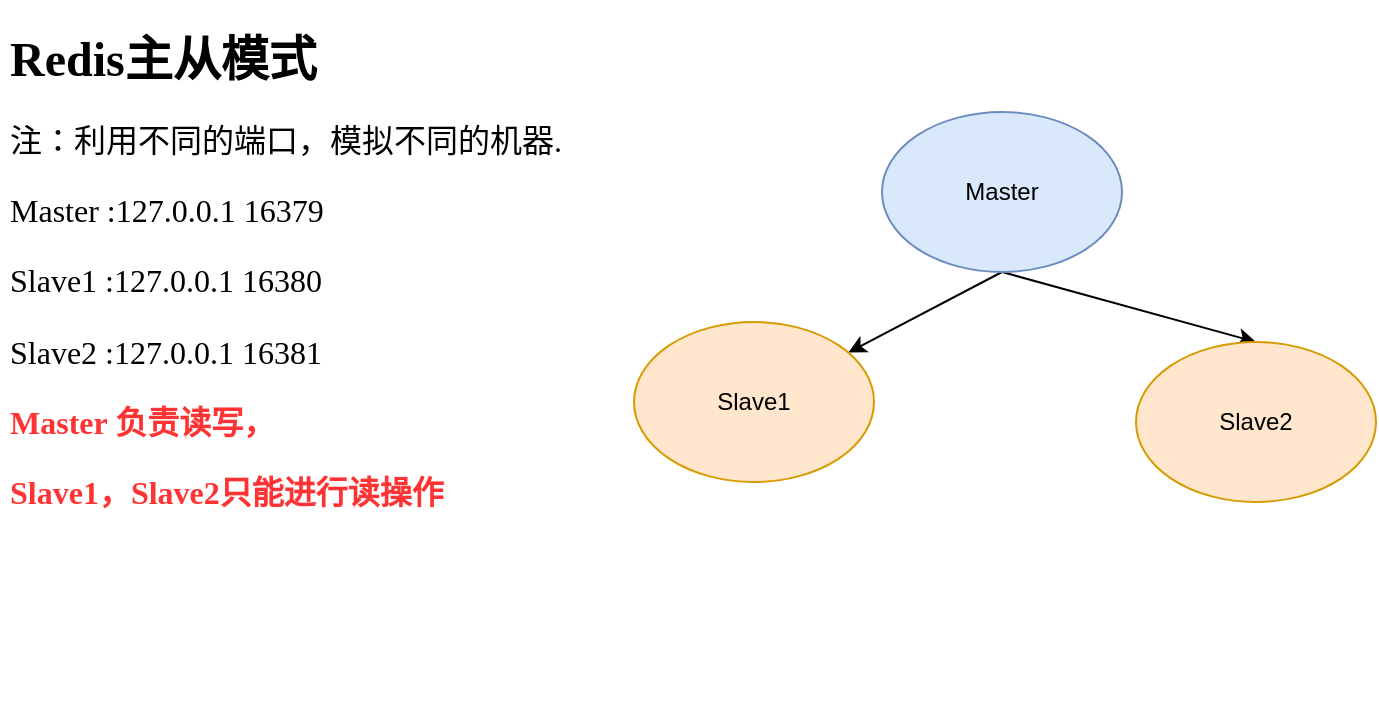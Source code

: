 <mxfile version="13.6.5" type="device"><diagram id="k9XWPkjWG1jmzLPd4u2T" name="Page-1"><mxGraphModel dx="1422" dy="762" grid="0" gridSize="10" guides="1" tooltips="1" connect="1" arrows="1" fold="1" page="1" pageScale="1" pageWidth="827" pageHeight="1169" math="0" shadow="0"><root><mxCell id="0"/><mxCell id="1" parent="0"/><mxCell id="0X4tpbSG1dzPqgJ9U6Po-5" style="rounded=0;orthogonalLoop=1;jettySize=auto;html=1;exitX=0.5;exitY=1;exitDx=0;exitDy=0;" edge="1" parent="1" source="0X4tpbSG1dzPqgJ9U6Po-1" target="0X4tpbSG1dzPqgJ9U6Po-2"><mxGeometry relative="1" as="geometry"/></mxCell><mxCell id="0X4tpbSG1dzPqgJ9U6Po-6" style="edgeStyle=none;rounded=0;orthogonalLoop=1;jettySize=auto;html=1;exitX=0.5;exitY=1;exitDx=0;exitDy=0;entryX=0.5;entryY=0;entryDx=0;entryDy=0;" edge="1" parent="1" source="0X4tpbSG1dzPqgJ9U6Po-1" target="0X4tpbSG1dzPqgJ9U6Po-3"><mxGeometry relative="1" as="geometry"/></mxCell><mxCell id="0X4tpbSG1dzPqgJ9U6Po-1" value="Master" style="ellipse;whiteSpace=wrap;html=1;fillColor=#dae8fc;strokeColor=#6c8ebf;" vertex="1" parent="1"><mxGeometry x="461" y="66" width="120" height="80" as="geometry"/></mxCell><mxCell id="0X4tpbSG1dzPqgJ9U6Po-2" value="Slave1" style="ellipse;whiteSpace=wrap;html=1;fillColor=#ffe6cc;strokeColor=#d79b00;" vertex="1" parent="1"><mxGeometry x="337" y="171" width="120" height="80" as="geometry"/></mxCell><mxCell id="0X4tpbSG1dzPqgJ9U6Po-3" value="Slave2" style="ellipse;whiteSpace=wrap;html=1;fillColor=#ffe6cc;strokeColor=#d79b00;" vertex="1" parent="1"><mxGeometry x="588" y="181" width="120" height="80" as="geometry"/></mxCell><mxCell id="0X4tpbSG1dzPqgJ9U6Po-4" value="&lt;h1&gt;&lt;font face=&quot;Times New Roman&quot;&gt;Redis&lt;/font&gt;&lt;font face=&quot;楷体&quot;&gt;主从模式&lt;/font&gt;&lt;/h1&gt;&lt;p style=&quot;font-size: 16px&quot;&gt;&lt;font style=&quot;font-size: 16px&quot; face=&quot;楷体&quot;&gt;注：利用不同的端口，模拟不同的机器.&lt;/font&gt;&lt;/p&gt;&lt;p style=&quot;font-size: 16px&quot;&gt;&lt;font style=&quot;font-size: 16px&quot; face=&quot;Times New Roman&quot;&gt;Master :127.0.0.1 16379&lt;/font&gt;&lt;/p&gt;&lt;p style=&quot;font-size: 16px&quot;&gt;&lt;font style=&quot;font-size: 16px&quot; face=&quot;Times New Roman&quot;&gt;Slave1 :127.0.0.1 16380&lt;br&gt;&lt;/font&gt;&lt;/p&gt;&lt;p style=&quot;font-size: 16px&quot;&gt;&lt;font style=&quot;font-size: 16px&quot; face=&quot;Times New Roman&quot;&gt;Slave2 :127.0.0.1 16381&lt;/font&gt;&lt;br&gt;&lt;/p&gt;&lt;p style=&quot;font-size: 16px&quot;&gt;&lt;b&gt;&lt;font color=&quot;#ff3333&quot;&gt;&lt;font style=&quot;font-size: 16px&quot; face=&quot;Times New Roman&quot;&gt;Master &lt;/font&gt;&lt;font style=&quot;font-size: 16px&quot; face=&quot;楷体&quot;&gt;负责读写，&lt;/font&gt;&lt;/font&gt;&lt;/b&gt;&lt;/p&gt;&lt;p style=&quot;font-size: 16px&quot;&gt;&lt;b&gt;&lt;font color=&quot;#ff3333&quot;&gt;&lt;font style=&quot;font-size: 16px&quot; face=&quot;Times New Roman&quot;&gt;Slave1，Slave2&lt;/font&gt;&lt;font style=&quot;font-size: 16px&quot; face=&quot;楷体&quot;&gt;只能进行读操作&lt;/font&gt;&lt;/font&gt;&lt;/b&gt;&lt;/p&gt;&lt;p style=&quot;font-size: 16px&quot;&gt;&lt;font style=&quot;font-size: 16px&quot; face=&quot;Times New Roman&quot;&gt;&lt;br&gt;&lt;/font&gt;&lt;/p&gt;&lt;p style=&quot;font-size: 16px&quot;&gt;&lt;font style=&quot;font-size: 16px&quot; face=&quot;Times New Roman&quot;&gt;&lt;br&gt;&lt;/font&gt;&lt;/p&gt;" style="text;html=1;strokeColor=none;fillColor=none;spacing=5;spacingTop=-20;whiteSpace=wrap;overflow=hidden;rounded=0;" vertex="1" parent="1"><mxGeometry x="20" y="20" width="325" height="344" as="geometry"/></mxCell></root></mxGraphModel></diagram></mxfile>